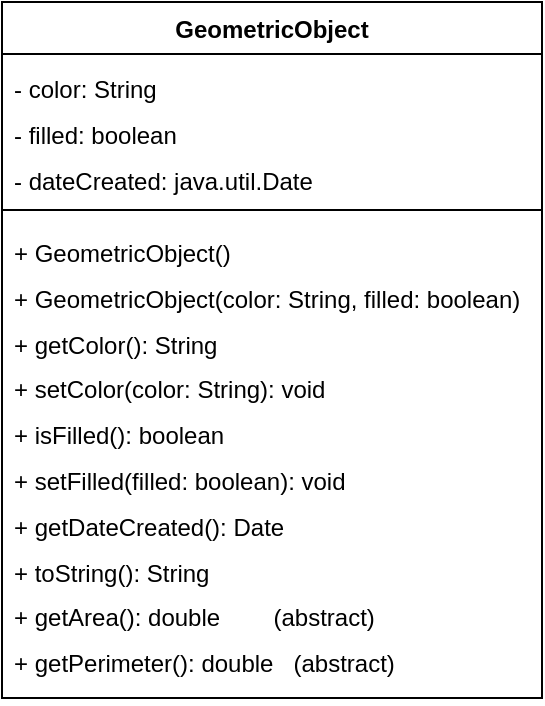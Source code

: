 <mxfile version="27.1.1">
  <diagram name="Page-1" id="c4lcNRsMolZl0IEA_V5V">
    <mxGraphModel dx="707" dy="729" grid="1" gridSize="10" guides="1" tooltips="1" connect="1" arrows="1" fold="1" page="1" pageScale="1" pageWidth="850" pageHeight="1100" math="0" shadow="0">
      <root>
        <mxCell id="0" />
        <mxCell id="1" parent="0" />
        <mxCell id="y7YPNm6CZn9QZTvE1YFi-9" value="GeometricObject" style="swimlane;fontStyle=1;align=center;verticalAlign=top;childLayout=stackLayout;horizontal=1;startSize=26;horizontalStack=0;resizeParent=1;resizeParentMax=0;resizeLast=0;collapsible=1;marginBottom=0;whiteSpace=wrap;html=1;" vertex="1" parent="1">
          <mxGeometry x="40" y="40" width="270" height="348" as="geometry" />
        </mxCell>
        <mxCell id="y7YPNm6CZn9QZTvE1YFi-10" value="&lt;div style=&quot;line-height: 190%;&quot;&gt;&lt;div&gt;- color: String&lt;/div&gt;&lt;div&gt;- filled: boolean&lt;/div&gt;&lt;div&gt;- dateCreated: java.util.Date&lt;/div&gt;&lt;/div&gt;" style="text;strokeColor=none;fillColor=none;align=left;verticalAlign=top;spacingLeft=4;spacingRight=4;overflow=hidden;rotatable=0;points=[[0,0.5],[1,0.5]];portConstraint=eastwest;whiteSpace=wrap;html=1;" vertex="1" parent="y7YPNm6CZn9QZTvE1YFi-9">
          <mxGeometry y="26" width="270" height="74" as="geometry" />
        </mxCell>
        <mxCell id="y7YPNm6CZn9QZTvE1YFi-11" value="" style="line;strokeWidth=1;fillColor=none;align=left;verticalAlign=middle;spacingTop=-1;spacingLeft=3;spacingRight=3;rotatable=0;labelPosition=right;points=[];portConstraint=eastwest;strokeColor=inherit;" vertex="1" parent="y7YPNm6CZn9QZTvE1YFi-9">
          <mxGeometry y="100" width="270" height="8" as="geometry" />
        </mxCell>
        <mxCell id="y7YPNm6CZn9QZTvE1YFi-12" value="&lt;div style=&quot;line-height: 190%;&quot;&gt;&lt;div&gt;+ GeometricObject()&lt;/div&gt;&lt;div&gt;+ GeometricObject(color: String, filled: boolean)&lt;/div&gt;&lt;div&gt;+ getColor(): String&lt;/div&gt;&lt;div&gt;+ setColor(color: String): void&lt;/div&gt;&lt;div&gt;+ isFilled(): boolean&lt;/div&gt;&lt;div&gt;+ setFilled(filled: boolean): void&lt;/div&gt;&lt;div&gt;+ getDateCreated(): Date&lt;/div&gt;&lt;div&gt;+ toString(): String&lt;/div&gt;&lt;div&gt;+ getArea(): double&amp;nbsp; &amp;nbsp; &amp;nbsp; &amp;nbsp; (abstract)&lt;/div&gt;&lt;div&gt;+ getPerimeter(): double&amp;nbsp; &amp;nbsp;(abstract)&lt;/div&gt;&lt;/div&gt;" style="text;strokeColor=none;fillColor=none;align=left;verticalAlign=top;spacingLeft=4;spacingRight=4;overflow=hidden;rotatable=0;points=[[0,0.5],[1,0.5]];portConstraint=eastwest;whiteSpace=wrap;html=1;" vertex="1" parent="y7YPNm6CZn9QZTvE1YFi-9">
          <mxGeometry y="108" width="270" height="240" as="geometry" />
        </mxCell>
      </root>
    </mxGraphModel>
  </diagram>
</mxfile>
